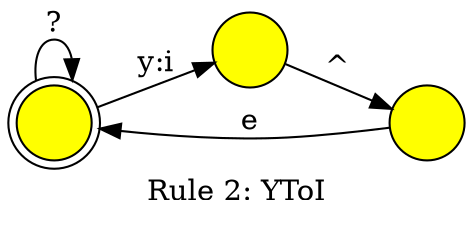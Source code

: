 // This graph generated with hfst-fst2txt
digraph "text(<stdin>)" {
charset = UTF8;
rankdir = LR;
label = "Rule 2: YToI";
node [shape=circle,style=filled,fillcolor=yellow]
"0" [label="", shape=doublecircle]
"1" [label=""]
"2" [label=""]
"0" -> "0" [label="?"];
"0" -> "1" [label="y:i"]
"1" -> "2" [label="^"];
"2" -> "0" [label="e"];
}
